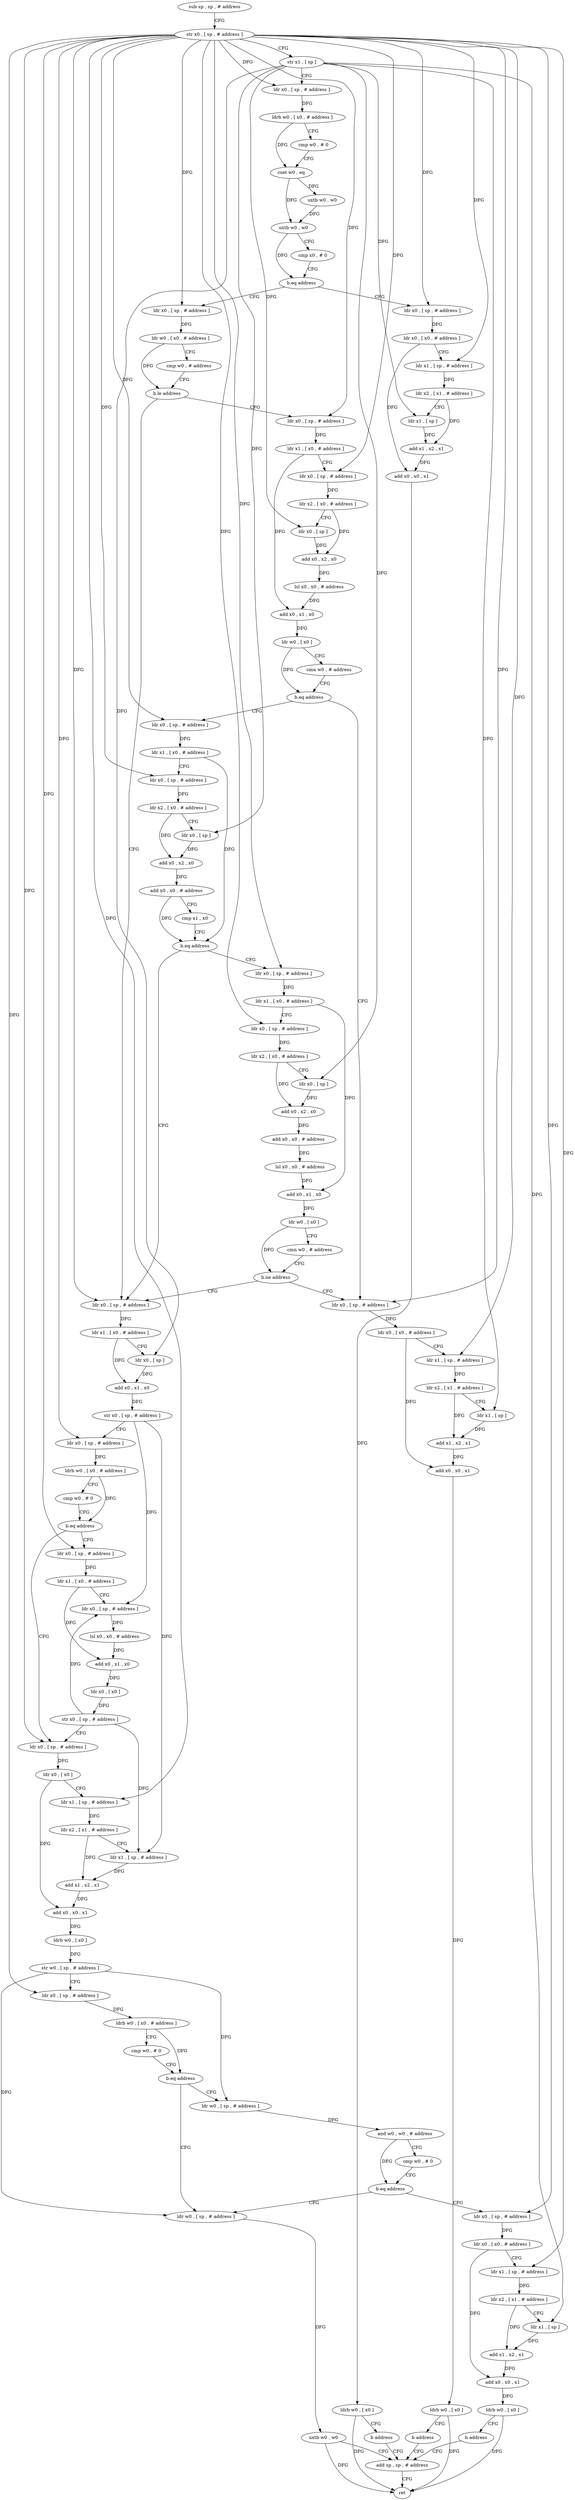 digraph "func" {
"4392540" [label = "sub sp , sp , # address" ]
"4392544" [label = "str x0 , [ sp , # address ]" ]
"4392548" [label = "str x1 , [ sp ]" ]
"4392552" [label = "ldr x0 , [ sp , # address ]" ]
"4392556" [label = "ldrb w0 , [ x0 , # address ]" ]
"4392560" [label = "cmp w0 , # 0" ]
"4392564" [label = "cset w0 , eq" ]
"4392568" [label = "uxtb w0 , w0" ]
"4392572" [label = "uxtb w0 , w0" ]
"4392576" [label = "cmp x0 , # 0" ]
"4392580" [label = "b.eq address" ]
"4392620" [label = "ldr x0 , [ sp , # address ]" ]
"4392584" [label = "ldr x0 , [ sp , # address ]" ]
"4392624" [label = "ldr w0 , [ x0 , # address ]" ]
"4392628" [label = "cmp w0 , # address" ]
"4392632" [label = "b.le address" ]
"4392800" [label = "ldr x0 , [ sp , # address ]" ]
"4392636" [label = "ldr x0 , [ sp , # address ]" ]
"4392588" [label = "ldr x0 , [ x0 , # address ]" ]
"4392592" [label = "ldr x1 , [ sp , # address ]" ]
"4392596" [label = "ldr x2 , [ x1 , # address ]" ]
"4392600" [label = "ldr x1 , [ sp ]" ]
"4392604" [label = "add x1 , x2 , x1" ]
"4392608" [label = "add x0 , x0 , x1" ]
"4392612" [label = "ldrb w0 , [ x0 ]" ]
"4392616" [label = "b address" ]
"4392976" [label = "add sp , sp , # address" ]
"4392804" [label = "ldr x1 , [ x0 , # address ]" ]
"4392808" [label = "ldr x0 , [ sp ]" ]
"4392812" [label = "add x0 , x1 , x0" ]
"4392816" [label = "str x0 , [ sp , # address ]" ]
"4392820" [label = "ldr x0 , [ sp , # address ]" ]
"4392824" [label = "ldrb w0 , [ x0 , # address ]" ]
"4392828" [label = "cmp w0 , # 0" ]
"4392832" [label = "b.eq address" ]
"4392864" [label = "ldr x0 , [ sp , # address ]" ]
"4392836" [label = "ldr x0 , [ sp , # address ]" ]
"4392640" [label = "ldr x1 , [ x0 , # address ]" ]
"4392644" [label = "ldr x0 , [ sp , # address ]" ]
"4392648" [label = "ldr x2 , [ x0 , # address ]" ]
"4392652" [label = "ldr x0 , [ sp ]" ]
"4392656" [label = "add x0 , x2 , x0" ]
"4392660" [label = "lsl x0 , x0 , # address" ]
"4392664" [label = "add x0 , x1 , x0" ]
"4392668" [label = "ldr w0 , [ x0 ]" ]
"4392672" [label = "cmn w0 , # address" ]
"4392676" [label = "b.eq address" ]
"4392764" [label = "ldr x0 , [ sp , # address ]" ]
"4392680" [label = "ldr x0 , [ sp , # address ]" ]
"4392980" [label = "ret" ]
"4392868" [label = "ldr x0 , [ x0 ]" ]
"4392872" [label = "ldr x1 , [ sp , # address ]" ]
"4392876" [label = "ldr x2 , [ x1 , # address ]" ]
"4392880" [label = "ldr x1 , [ sp , # address ]" ]
"4392884" [label = "add x1 , x2 , x1" ]
"4392888" [label = "add x0 , x0 , x1" ]
"4392892" [label = "ldrb w0 , [ x0 ]" ]
"4392896" [label = "str w0 , [ sp , # address ]" ]
"4392900" [label = "ldr x0 , [ sp , # address ]" ]
"4392904" [label = "ldrb w0 , [ x0 , # address ]" ]
"4392908" [label = "cmp w0 , # 0" ]
"4392912" [label = "b.eq address" ]
"4392968" [label = "ldr w0 , [ sp , # address ]" ]
"4392916" [label = "ldr w0 , [ sp , # address ]" ]
"4392840" [label = "ldr x1 , [ x0 , # address ]" ]
"4392844" [label = "ldr x0 , [ sp , # address ]" ]
"4392848" [label = "lsl x0 , x0 , # address" ]
"4392852" [label = "add x0 , x1 , x0" ]
"4392856" [label = "ldr x0 , [ x0 ]" ]
"4392860" [label = "str x0 , [ sp , # address ]" ]
"4392768" [label = "ldr x0 , [ x0 , # address ]" ]
"4392772" [label = "ldr x1 , [ sp , # address ]" ]
"4392776" [label = "ldr x2 , [ x1 , # address ]" ]
"4392780" [label = "ldr x1 , [ sp ]" ]
"4392784" [label = "add x1 , x2 , x1" ]
"4392788" [label = "add x0 , x0 , x1" ]
"4392792" [label = "ldrb w0 , [ x0 ]" ]
"4392796" [label = "b address" ]
"4392684" [label = "ldr x1 , [ x0 , # address ]" ]
"4392688" [label = "ldr x0 , [ sp , # address ]" ]
"4392692" [label = "ldr x2 , [ x0 , # address ]" ]
"4392696" [label = "ldr x0 , [ sp ]" ]
"4392700" [label = "add x0 , x2 , x0" ]
"4392704" [label = "add x0 , x0 , # address" ]
"4392708" [label = "cmp x1 , x0" ]
"4392712" [label = "b.eq address" ]
"4392716" [label = "ldr x0 , [ sp , # address ]" ]
"4392972" [label = "uxtb w0 , w0" ]
"4392920" [label = "and w0 , w0 , # address" ]
"4392924" [label = "cmp w0 , # 0" ]
"4392928" [label = "b.eq address" ]
"4392932" [label = "ldr x0 , [ sp , # address ]" ]
"4392720" [label = "ldr x1 , [ x0 , # address ]" ]
"4392724" [label = "ldr x0 , [ sp , # address ]" ]
"4392728" [label = "ldr x2 , [ x0 , # address ]" ]
"4392732" [label = "ldr x0 , [ sp ]" ]
"4392736" [label = "add x0 , x2 , x0" ]
"4392740" [label = "add x0 , x0 , # address" ]
"4392744" [label = "lsl x0 , x0 , # address" ]
"4392748" [label = "add x0 , x1 , x0" ]
"4392752" [label = "ldr w0 , [ x0 ]" ]
"4392756" [label = "cmn w0 , # address" ]
"4392760" [label = "b.ne address" ]
"4392936" [label = "ldr x0 , [ x0 , # address ]" ]
"4392940" [label = "ldr x1 , [ sp , # address ]" ]
"4392944" [label = "ldr x2 , [ x1 , # address ]" ]
"4392948" [label = "ldr x1 , [ sp ]" ]
"4392952" [label = "add x1 , x2 , x1" ]
"4392956" [label = "add x0 , x0 , x1" ]
"4392960" [label = "ldrb w0 , [ x0 ]" ]
"4392964" [label = "b address" ]
"4392540" -> "4392544" [ label = "CFG" ]
"4392544" -> "4392548" [ label = "CFG" ]
"4392544" -> "4392552" [ label = "DFG" ]
"4392544" -> "4392620" [ label = "DFG" ]
"4392544" -> "4392584" [ label = "DFG" ]
"4392544" -> "4392592" [ label = "DFG" ]
"4392544" -> "4392800" [ label = "DFG" ]
"4392544" -> "4392820" [ label = "DFG" ]
"4392544" -> "4392636" [ label = "DFG" ]
"4392544" -> "4392644" [ label = "DFG" ]
"4392544" -> "4392864" [ label = "DFG" ]
"4392544" -> "4392872" [ label = "DFG" ]
"4392544" -> "4392900" [ label = "DFG" ]
"4392544" -> "4392836" [ label = "DFG" ]
"4392544" -> "4392764" [ label = "DFG" ]
"4392544" -> "4392772" [ label = "DFG" ]
"4392544" -> "4392680" [ label = "DFG" ]
"4392544" -> "4392688" [ label = "DFG" ]
"4392544" -> "4392716" [ label = "DFG" ]
"4392544" -> "4392724" [ label = "DFG" ]
"4392544" -> "4392932" [ label = "DFG" ]
"4392544" -> "4392940" [ label = "DFG" ]
"4392548" -> "4392552" [ label = "CFG" ]
"4392548" -> "4392600" [ label = "DFG" ]
"4392548" -> "4392808" [ label = "DFG" ]
"4392548" -> "4392652" [ label = "DFG" ]
"4392548" -> "4392780" [ label = "DFG" ]
"4392548" -> "4392696" [ label = "DFG" ]
"4392548" -> "4392732" [ label = "DFG" ]
"4392548" -> "4392948" [ label = "DFG" ]
"4392552" -> "4392556" [ label = "DFG" ]
"4392556" -> "4392560" [ label = "CFG" ]
"4392556" -> "4392564" [ label = "DFG" ]
"4392560" -> "4392564" [ label = "CFG" ]
"4392564" -> "4392568" [ label = "DFG" ]
"4392564" -> "4392572" [ label = "DFG" ]
"4392568" -> "4392572" [ label = "DFG" ]
"4392572" -> "4392576" [ label = "CFG" ]
"4392572" -> "4392580" [ label = "DFG" ]
"4392576" -> "4392580" [ label = "CFG" ]
"4392580" -> "4392620" [ label = "CFG" ]
"4392580" -> "4392584" [ label = "CFG" ]
"4392620" -> "4392624" [ label = "DFG" ]
"4392584" -> "4392588" [ label = "DFG" ]
"4392624" -> "4392628" [ label = "CFG" ]
"4392624" -> "4392632" [ label = "DFG" ]
"4392628" -> "4392632" [ label = "CFG" ]
"4392632" -> "4392800" [ label = "CFG" ]
"4392632" -> "4392636" [ label = "CFG" ]
"4392800" -> "4392804" [ label = "DFG" ]
"4392636" -> "4392640" [ label = "DFG" ]
"4392588" -> "4392592" [ label = "CFG" ]
"4392588" -> "4392608" [ label = "DFG" ]
"4392592" -> "4392596" [ label = "DFG" ]
"4392596" -> "4392600" [ label = "CFG" ]
"4392596" -> "4392604" [ label = "DFG" ]
"4392600" -> "4392604" [ label = "DFG" ]
"4392604" -> "4392608" [ label = "DFG" ]
"4392608" -> "4392612" [ label = "DFG" ]
"4392612" -> "4392616" [ label = "CFG" ]
"4392612" -> "4392980" [ label = "DFG" ]
"4392616" -> "4392976" [ label = "CFG" ]
"4392976" -> "4392980" [ label = "CFG" ]
"4392804" -> "4392808" [ label = "CFG" ]
"4392804" -> "4392812" [ label = "DFG" ]
"4392808" -> "4392812" [ label = "DFG" ]
"4392812" -> "4392816" [ label = "DFG" ]
"4392816" -> "4392820" [ label = "CFG" ]
"4392816" -> "4392880" [ label = "DFG" ]
"4392816" -> "4392844" [ label = "DFG" ]
"4392820" -> "4392824" [ label = "DFG" ]
"4392824" -> "4392828" [ label = "CFG" ]
"4392824" -> "4392832" [ label = "DFG" ]
"4392828" -> "4392832" [ label = "CFG" ]
"4392832" -> "4392864" [ label = "CFG" ]
"4392832" -> "4392836" [ label = "CFG" ]
"4392864" -> "4392868" [ label = "DFG" ]
"4392836" -> "4392840" [ label = "DFG" ]
"4392640" -> "4392644" [ label = "CFG" ]
"4392640" -> "4392664" [ label = "DFG" ]
"4392644" -> "4392648" [ label = "DFG" ]
"4392648" -> "4392652" [ label = "CFG" ]
"4392648" -> "4392656" [ label = "DFG" ]
"4392652" -> "4392656" [ label = "DFG" ]
"4392656" -> "4392660" [ label = "DFG" ]
"4392660" -> "4392664" [ label = "DFG" ]
"4392664" -> "4392668" [ label = "DFG" ]
"4392668" -> "4392672" [ label = "CFG" ]
"4392668" -> "4392676" [ label = "DFG" ]
"4392672" -> "4392676" [ label = "CFG" ]
"4392676" -> "4392764" [ label = "CFG" ]
"4392676" -> "4392680" [ label = "CFG" ]
"4392764" -> "4392768" [ label = "DFG" ]
"4392680" -> "4392684" [ label = "DFG" ]
"4392868" -> "4392872" [ label = "CFG" ]
"4392868" -> "4392888" [ label = "DFG" ]
"4392872" -> "4392876" [ label = "DFG" ]
"4392876" -> "4392880" [ label = "CFG" ]
"4392876" -> "4392884" [ label = "DFG" ]
"4392880" -> "4392884" [ label = "DFG" ]
"4392884" -> "4392888" [ label = "DFG" ]
"4392888" -> "4392892" [ label = "DFG" ]
"4392892" -> "4392896" [ label = "DFG" ]
"4392896" -> "4392900" [ label = "CFG" ]
"4392896" -> "4392968" [ label = "DFG" ]
"4392896" -> "4392916" [ label = "DFG" ]
"4392900" -> "4392904" [ label = "DFG" ]
"4392904" -> "4392908" [ label = "CFG" ]
"4392904" -> "4392912" [ label = "DFG" ]
"4392908" -> "4392912" [ label = "CFG" ]
"4392912" -> "4392968" [ label = "CFG" ]
"4392912" -> "4392916" [ label = "CFG" ]
"4392968" -> "4392972" [ label = "DFG" ]
"4392916" -> "4392920" [ label = "DFG" ]
"4392840" -> "4392844" [ label = "CFG" ]
"4392840" -> "4392852" [ label = "DFG" ]
"4392844" -> "4392848" [ label = "DFG" ]
"4392848" -> "4392852" [ label = "DFG" ]
"4392852" -> "4392856" [ label = "DFG" ]
"4392856" -> "4392860" [ label = "DFG" ]
"4392860" -> "4392864" [ label = "CFG" ]
"4392860" -> "4392880" [ label = "DFG" ]
"4392860" -> "4392844" [ label = "DFG" ]
"4392768" -> "4392772" [ label = "CFG" ]
"4392768" -> "4392788" [ label = "DFG" ]
"4392772" -> "4392776" [ label = "DFG" ]
"4392776" -> "4392780" [ label = "CFG" ]
"4392776" -> "4392784" [ label = "DFG" ]
"4392780" -> "4392784" [ label = "DFG" ]
"4392784" -> "4392788" [ label = "DFG" ]
"4392788" -> "4392792" [ label = "DFG" ]
"4392792" -> "4392796" [ label = "CFG" ]
"4392792" -> "4392980" [ label = "DFG" ]
"4392796" -> "4392976" [ label = "CFG" ]
"4392684" -> "4392688" [ label = "CFG" ]
"4392684" -> "4392712" [ label = "DFG" ]
"4392688" -> "4392692" [ label = "DFG" ]
"4392692" -> "4392696" [ label = "CFG" ]
"4392692" -> "4392700" [ label = "DFG" ]
"4392696" -> "4392700" [ label = "DFG" ]
"4392700" -> "4392704" [ label = "DFG" ]
"4392704" -> "4392708" [ label = "CFG" ]
"4392704" -> "4392712" [ label = "DFG" ]
"4392708" -> "4392712" [ label = "CFG" ]
"4392712" -> "4392800" [ label = "CFG" ]
"4392712" -> "4392716" [ label = "CFG" ]
"4392716" -> "4392720" [ label = "DFG" ]
"4392972" -> "4392976" [ label = "CFG" ]
"4392972" -> "4392980" [ label = "DFG" ]
"4392920" -> "4392924" [ label = "CFG" ]
"4392920" -> "4392928" [ label = "DFG" ]
"4392924" -> "4392928" [ label = "CFG" ]
"4392928" -> "4392968" [ label = "CFG" ]
"4392928" -> "4392932" [ label = "CFG" ]
"4392932" -> "4392936" [ label = "DFG" ]
"4392720" -> "4392724" [ label = "CFG" ]
"4392720" -> "4392748" [ label = "DFG" ]
"4392724" -> "4392728" [ label = "DFG" ]
"4392728" -> "4392732" [ label = "CFG" ]
"4392728" -> "4392736" [ label = "DFG" ]
"4392732" -> "4392736" [ label = "DFG" ]
"4392736" -> "4392740" [ label = "DFG" ]
"4392740" -> "4392744" [ label = "DFG" ]
"4392744" -> "4392748" [ label = "DFG" ]
"4392748" -> "4392752" [ label = "DFG" ]
"4392752" -> "4392756" [ label = "CFG" ]
"4392752" -> "4392760" [ label = "DFG" ]
"4392756" -> "4392760" [ label = "CFG" ]
"4392760" -> "4392800" [ label = "CFG" ]
"4392760" -> "4392764" [ label = "CFG" ]
"4392936" -> "4392940" [ label = "CFG" ]
"4392936" -> "4392956" [ label = "DFG" ]
"4392940" -> "4392944" [ label = "DFG" ]
"4392944" -> "4392948" [ label = "CFG" ]
"4392944" -> "4392952" [ label = "DFG" ]
"4392948" -> "4392952" [ label = "DFG" ]
"4392952" -> "4392956" [ label = "DFG" ]
"4392956" -> "4392960" [ label = "DFG" ]
"4392960" -> "4392964" [ label = "CFG" ]
"4392960" -> "4392980" [ label = "DFG" ]
"4392964" -> "4392976" [ label = "CFG" ]
}
